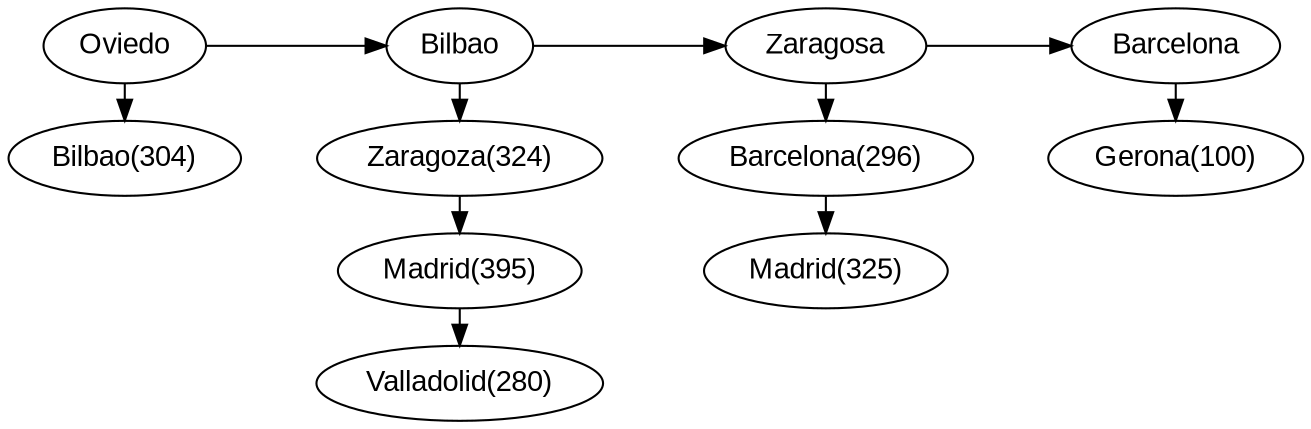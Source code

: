 digraph D {
rankdir=LR
node [fontname="Arial"];

"Oviedo"->"Bilbao(304)";{rank=same;"Oviedo";"Bilbao(304)";}"Oviedo"->"Bilbao";"Bilbao"->"Zaragoza(324)";"Zaragoza(324)"->"Madrid(395)";"Madrid(395)"->"Valladolid(280)";{rank=same;"Bilbao";"Zaragoza(324)";"Madrid(395)";"Valladolid(280)";}"Bilbao"->"Zaragosa";"Zaragosa"->"Barcelona(296)";"Barcelona(296)"->"Madrid(325)";{rank=same;"Zaragosa";"Barcelona(296)";"Madrid(325)";}"Zaragosa"->"Barcelona";"Barcelona"->"Gerona(100)";{rank=same;"Barcelona";"Gerona(100)";}
}